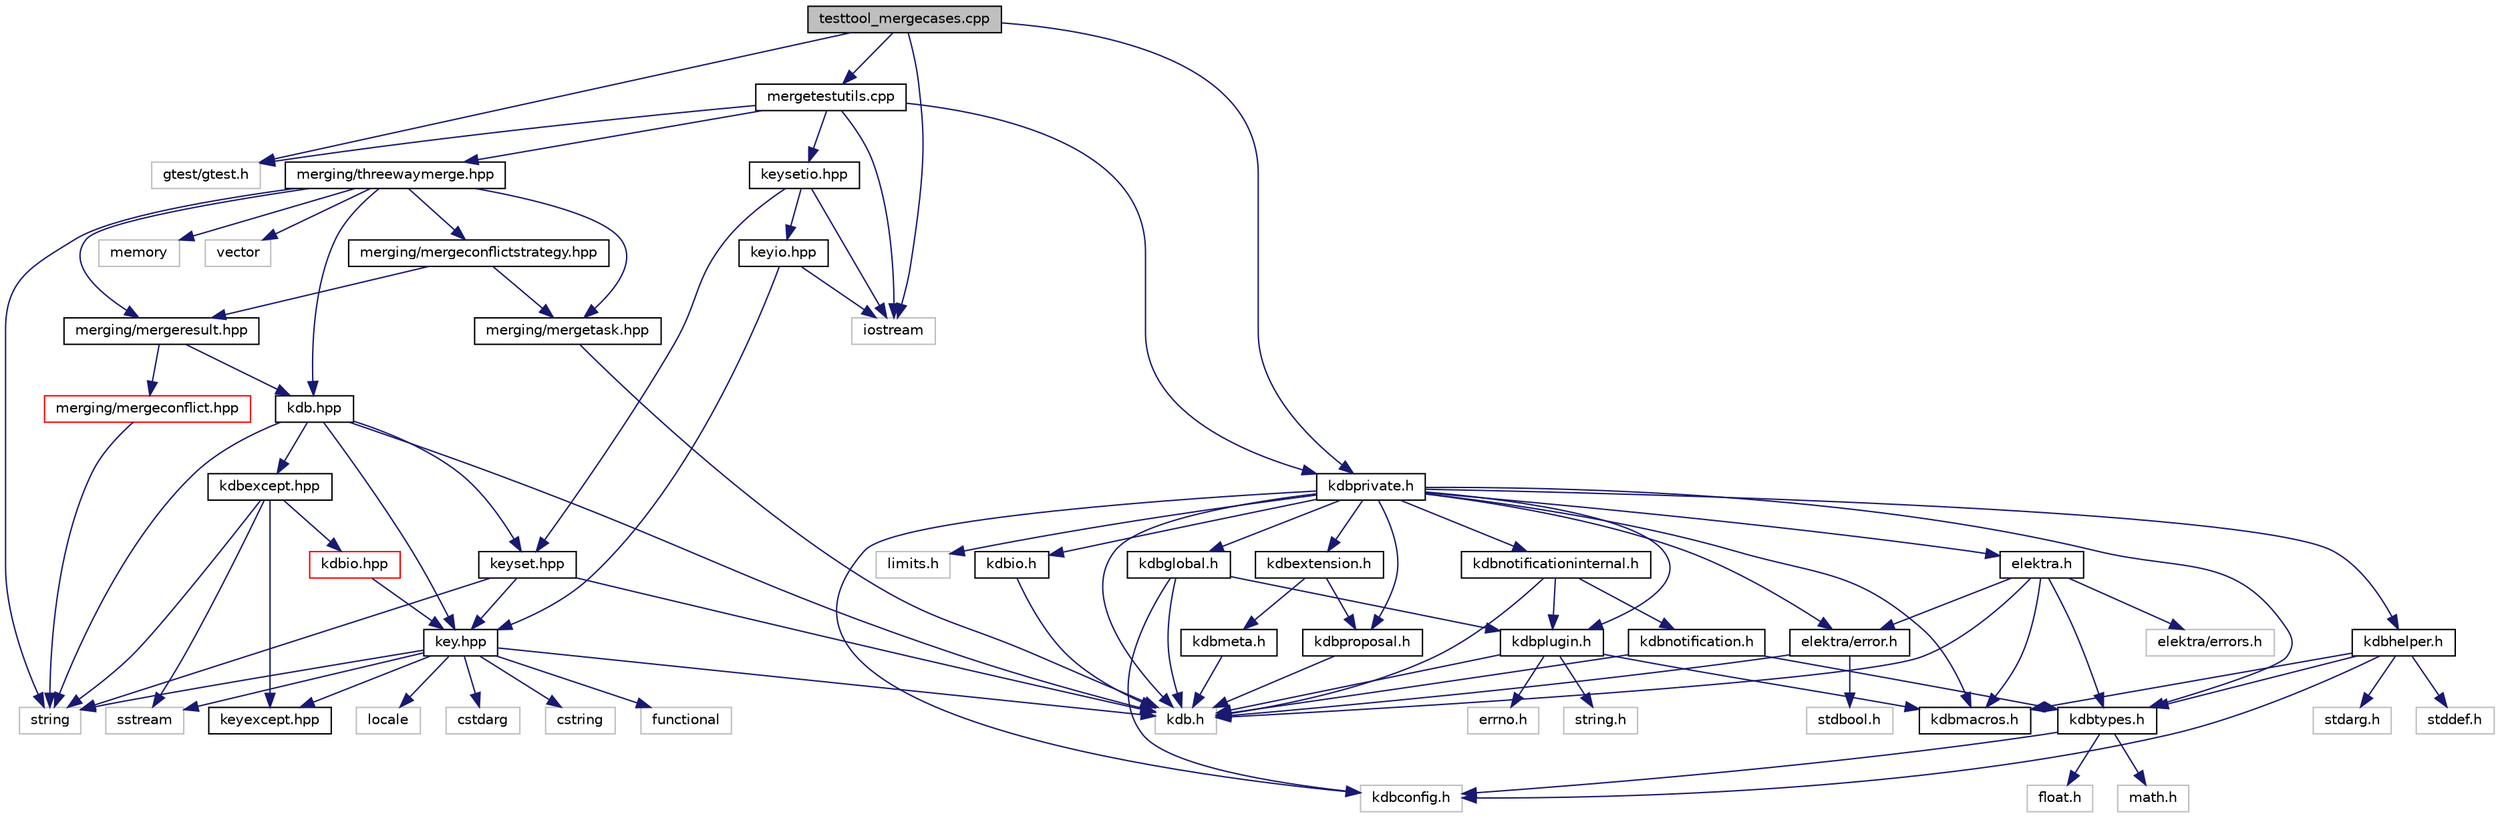 digraph "testtool_mergecases.cpp"
{
  edge [fontname="Helvetica",fontsize="10",labelfontname="Helvetica",labelfontsize="10"];
  node [fontname="Helvetica",fontsize="10",shape=record];
  Node0 [label="testtool_mergecases.cpp",height=0.2,width=0.4,color="black", fillcolor="grey75", style="filled", fontcolor="black"];
  Node0 -> Node1 [color="midnightblue",fontsize="10",style="solid"];
  Node1 [label="mergetestutils.cpp",height=0.2,width=0.4,color="black", fillcolor="white", style="filled",URL="$mergetestutils_8cpp.html",tooltip="Implements a helper class for merge related tests. "];
  Node1 -> Node2 [color="midnightblue",fontsize="10",style="solid"];
  Node2 [label="gtest/gtest.h",height=0.2,width=0.4,color="grey75", fillcolor="white", style="filled"];
  Node1 -> Node3 [color="midnightblue",fontsize="10",style="solid"];
  Node3 [label="iostream",height=0.2,width=0.4,color="grey75", fillcolor="white", style="filled"];
  Node1 -> Node4 [color="midnightblue",fontsize="10",style="solid"];
  Node4 [label="kdbprivate.h",height=0.2,width=0.4,color="black", fillcolor="white", style="filled",URL="$kdbprivate_8h.html",tooltip="Private declarations. "];
  Node4 -> Node5 [color="midnightblue",fontsize="10",style="solid"];
  Node5 [label="elektra.h",height=0.2,width=0.4,color="black", fillcolor="white", style="filled",URL="$elektra_8h.html",tooltip="Elektra High Level API. "];
  Node5 -> Node6 [color="midnightblue",fontsize="10",style="solid"];
  Node6 [label="elektra/error.h",height=0.2,width=0.4,color="black", fillcolor="white", style="filled",URL="$error_8h.html",tooltip="Elektra error. "];
  Node6 -> Node7 [color="midnightblue",fontsize="10",style="solid"];
  Node7 [label="kdb.h",height=0.2,width=0.4,color="grey75", fillcolor="white", style="filled"];
  Node6 -> Node8 [color="midnightblue",fontsize="10",style="solid"];
  Node8 [label="stdbool.h",height=0.2,width=0.4,color="grey75", fillcolor="white", style="filled"];
  Node5 -> Node9 [color="midnightblue",fontsize="10",style="solid"];
  Node9 [label="elektra/errors.h",height=0.2,width=0.4,color="grey75", fillcolor="white", style="filled"];
  Node5 -> Node7 [color="midnightblue",fontsize="10",style="solid"];
  Node5 -> Node10 [color="midnightblue",fontsize="10",style="solid"];
  Node10 [label="kdbmacros.h",height=0.2,width=0.4,color="black", fillcolor="white", style="filled",URL="$kdbmacros_8h.html",tooltip="Macros by Elektra. "];
  Node5 -> Node11 [color="midnightblue",fontsize="10",style="solid"];
  Node11 [label="kdbtypes.h",height=0.2,width=0.4,color="black", fillcolor="white", style="filled",URL="$kdbtypes_8h.html",tooltip="Elektra’s data types for C and C++11. "];
  Node11 -> Node12 [color="midnightblue",fontsize="10",style="solid"];
  Node12 [label="kdbconfig.h",height=0.2,width=0.4,color="grey75", fillcolor="white", style="filled"];
  Node11 -> Node13 [color="midnightblue",fontsize="10",style="solid"];
  Node13 [label="float.h",height=0.2,width=0.4,color="grey75", fillcolor="white", style="filled"];
  Node11 -> Node14 [color="midnightblue",fontsize="10",style="solid"];
  Node14 [label="math.h",height=0.2,width=0.4,color="grey75", fillcolor="white", style="filled"];
  Node4 -> Node6 [color="midnightblue",fontsize="10",style="solid"];
  Node4 -> Node7 [color="midnightblue",fontsize="10",style="solid"];
  Node4 -> Node12 [color="midnightblue",fontsize="10",style="solid"];
  Node4 -> Node15 [color="midnightblue",fontsize="10",style="solid"];
  Node15 [label="kdbextension.h",height=0.2,width=0.4,color="black", fillcolor="white", style="filled",URL="$kdbextension_8h.html",tooltip="Extension functionality. "];
  Node15 -> Node16 [color="midnightblue",fontsize="10",style="solid"];
  Node16 [label="kdbmeta.h",height=0.2,width=0.4,color="black", fillcolor="white", style="filled",URL="$kdbmeta_8h.html",tooltip="metadata functions "];
  Node16 -> Node7 [color="midnightblue",fontsize="10",style="solid"];
  Node15 -> Node17 [color="midnightblue",fontsize="10",style="solid"];
  Node17 [label="kdbproposal.h",height=0.2,width=0.4,color="black", fillcolor="white", style="filled",URL="$kdbproposal_8h.html",tooltip="Proposed declarations. "];
  Node17 -> Node7 [color="midnightblue",fontsize="10",style="solid"];
  Node4 -> Node18 [color="midnightblue",fontsize="10",style="solid"];
  Node18 [label="kdbhelper.h",height=0.2,width=0.4,color="black", fillcolor="white", style="filled",URL="$kdbhelper_8h.html",tooltip="Helper for memory management. "];
  Node18 -> Node12 [color="midnightblue",fontsize="10",style="solid"];
  Node18 -> Node10 [color="midnightblue",fontsize="10",style="solid"];
  Node18 -> Node11 [color="midnightblue",fontsize="10",style="solid"];
  Node18 -> Node19 [color="midnightblue",fontsize="10",style="solid"];
  Node19 [label="stdarg.h",height=0.2,width=0.4,color="grey75", fillcolor="white", style="filled"];
  Node18 -> Node20 [color="midnightblue",fontsize="10",style="solid"];
  Node20 [label="stddef.h",height=0.2,width=0.4,color="grey75", fillcolor="white", style="filled"];
  Node4 -> Node21 [color="midnightblue",fontsize="10",style="solid"];
  Node21 [label="kdbio.h",height=0.2,width=0.4,color="black", fillcolor="white", style="filled",URL="$kdbio_8h.html",tooltip="Elektra-I/O structures for I/O bindings, plugins and applications. "];
  Node21 -> Node7 [color="midnightblue",fontsize="10",style="solid"];
  Node4 -> Node10 [color="midnightblue",fontsize="10",style="solid"];
  Node4 -> Node22 [color="midnightblue",fontsize="10",style="solid"];
  Node22 [label="kdbnotificationinternal.h",height=0.2,width=0.4,color="black", fillcolor="white", style="filled",URL="$kdbnotificationinternal_8h.html",tooltip="Elektra-Notification structures and declarations for developing notification and transport plugins..."];
  Node22 -> Node7 [color="midnightblue",fontsize="10",style="solid"];
  Node22 -> Node23 [color="midnightblue",fontsize="10",style="solid"];
  Node23 [label="kdbnotification.h",height=0.2,width=0.4,color="black", fillcolor="white", style="filled",URL="$kdbnotification_8h.html",tooltip="Elektra-Notification structures and declarations for application developers. "];
  Node23 -> Node7 [color="midnightblue",fontsize="10",style="solid"];
  Node23 -> Node11 [color="midnightblue",fontsize="10",style="solid"];
  Node22 -> Node24 [color="midnightblue",fontsize="10",style="solid"];
  Node24 [label="kdbplugin.h",height=0.2,width=0.4,color="black", fillcolor="white", style="filled",URL="$kdbplugin_8h.html",tooltip="Methods for plugin programing. "];
  Node24 -> Node7 [color="midnightblue",fontsize="10",style="solid"];
  Node24 -> Node25 [color="midnightblue",fontsize="10",style="solid"];
  Node25 [label="errno.h",height=0.2,width=0.4,color="grey75", fillcolor="white", style="filled"];
  Node24 -> Node10 [color="midnightblue",fontsize="10",style="solid"];
  Node24 -> Node26 [color="midnightblue",fontsize="10",style="solid"];
  Node26 [label="string.h",height=0.2,width=0.4,color="grey75", fillcolor="white", style="filled"];
  Node4 -> Node24 [color="midnightblue",fontsize="10",style="solid"];
  Node4 -> Node17 [color="midnightblue",fontsize="10",style="solid"];
  Node4 -> Node11 [color="midnightblue",fontsize="10",style="solid"];
  Node4 -> Node27 [color="midnightblue",fontsize="10",style="solid"];
  Node27 [label="kdbglobal.h",height=0.2,width=0.4,color="black", fillcolor="white", style="filled",URL="$kdbglobal_8h.html",tooltip="Defines for global plugins. "];
  Node27 -> Node7 [color="midnightblue",fontsize="10",style="solid"];
  Node27 -> Node12 [color="midnightblue",fontsize="10",style="solid"];
  Node27 -> Node24 [color="midnightblue",fontsize="10",style="solid"];
  Node4 -> Node28 [color="midnightblue",fontsize="10",style="solid"];
  Node28 [label="limits.h",height=0.2,width=0.4,color="grey75", fillcolor="white", style="filled"];
  Node1 -> Node29 [color="midnightblue",fontsize="10",style="solid"];
  Node29 [label="keysetio.hpp",height=0.2,width=0.4,color="black", fillcolor="white", style="filled",URL="$keysetio_8hpp.html"];
  Node29 -> Node3 [color="midnightblue",fontsize="10",style="solid"];
  Node29 -> Node30 [color="midnightblue",fontsize="10",style="solid"];
  Node30 [label="keyio.hpp",height=0.2,width=0.4,color="black", fillcolor="white", style="filled",URL="$keyio_8hpp.html"];
  Node30 -> Node31 [color="midnightblue",fontsize="10",style="solid"];
  Node31 [label="key.hpp",height=0.2,width=0.4,color="black", fillcolor="white", style="filled",URL="$key_8hpp.html"];
  Node31 -> Node32 [color="midnightblue",fontsize="10",style="solid"];
  Node32 [label="cstdarg",height=0.2,width=0.4,color="grey75", fillcolor="white", style="filled"];
  Node31 -> Node33 [color="midnightblue",fontsize="10",style="solid"];
  Node33 [label="cstring",height=0.2,width=0.4,color="grey75", fillcolor="white", style="filled"];
  Node31 -> Node34 [color="midnightblue",fontsize="10",style="solid"];
  Node34 [label="functional",height=0.2,width=0.4,color="grey75", fillcolor="white", style="filled"];
  Node31 -> Node35 [color="midnightblue",fontsize="10",style="solid"];
  Node35 [label="locale",height=0.2,width=0.4,color="grey75", fillcolor="white", style="filled"];
  Node31 -> Node36 [color="midnightblue",fontsize="10",style="solid"];
  Node36 [label="sstream",height=0.2,width=0.4,color="grey75", fillcolor="white", style="filled"];
  Node31 -> Node37 [color="midnightblue",fontsize="10",style="solid"];
  Node37 [label="string",height=0.2,width=0.4,color="grey75", fillcolor="white", style="filled"];
  Node31 -> Node38 [color="midnightblue",fontsize="10",style="solid"];
  Node38 [label="keyexcept.hpp",height=0.2,width=0.4,color="black", fillcolor="white", style="filled",URL="$keyexcept_8hpp.html"];
  Node31 -> Node7 [color="midnightblue",fontsize="10",style="solid"];
  Node30 -> Node3 [color="midnightblue",fontsize="10",style="solid"];
  Node29 -> Node39 [color="midnightblue",fontsize="10",style="solid"];
  Node39 [label="keyset.hpp",height=0.2,width=0.4,color="black", fillcolor="white", style="filled",URL="$keyset_8hpp.html"];
  Node39 -> Node37 [color="midnightblue",fontsize="10",style="solid"];
  Node39 -> Node31 [color="midnightblue",fontsize="10",style="solid"];
  Node39 -> Node7 [color="midnightblue",fontsize="10",style="solid"];
  Node1 -> Node40 [color="midnightblue",fontsize="10",style="solid"];
  Node40 [label="merging/threewaymerge.hpp",height=0.2,width=0.4,color="black", fillcolor="white", style="filled",URL="$threewaymerge_8hpp.html",tooltip="Implements a way to build and deal with a backend. "];
  Node40 -> Node41 [color="midnightblue",fontsize="10",style="solid"];
  Node41 [label="kdb.hpp",height=0.2,width=0.4,color="black", fillcolor="white", style="filled",URL="$kdb_8hpp.html"];
  Node41 -> Node37 [color="midnightblue",fontsize="10",style="solid"];
  Node41 -> Node42 [color="midnightblue",fontsize="10",style="solid"];
  Node42 [label="kdbexcept.hpp",height=0.2,width=0.4,color="black", fillcolor="white", style="filled",URL="$kdbexcept_8hpp.html"];
  Node42 -> Node38 [color="midnightblue",fontsize="10",style="solid"];
  Node42 -> Node36 [color="midnightblue",fontsize="10",style="solid"];
  Node42 -> Node37 [color="midnightblue",fontsize="10",style="solid"];
  Node42 -> Node43 [color="midnightblue",fontsize="10",style="solid"];
  Node43 [label="kdbio.hpp",height=0.2,width=0.4,color="red", fillcolor="white", style="filled",URL="$kdbio_8hpp.html"];
  Node43 -> Node31 [color="midnightblue",fontsize="10",style="solid"];
  Node41 -> Node31 [color="midnightblue",fontsize="10",style="solid"];
  Node41 -> Node39 [color="midnightblue",fontsize="10",style="solid"];
  Node41 -> Node7 [color="midnightblue",fontsize="10",style="solid"];
  Node40 -> Node46 [color="midnightblue",fontsize="10",style="solid"];
  Node46 [label="memory",height=0.2,width=0.4,color="grey75", fillcolor="white", style="filled"];
  Node40 -> Node47 [color="midnightblue",fontsize="10",style="solid"];
  Node47 [label="merging/mergeconflictstrategy.hpp",height=0.2,width=0.4,color="black", fillcolor="white", style="filled",URL="$mergeconflictstrategy_8hpp.html",tooltip="Interface for a MergeConflictStrategy. "];
  Node47 -> Node48 [color="midnightblue",fontsize="10",style="solid"];
  Node48 [label="merging/mergeresult.hpp",height=0.2,width=0.4,color="black", fillcolor="white", style="filled",URL="$mergeresult_8hpp.html",tooltip="Class modelling the result of a three way merge. "];
  Node48 -> Node41 [color="midnightblue",fontsize="10",style="solid"];
  Node48 -> Node49 [color="midnightblue",fontsize="10",style="solid"];
  Node49 [label="merging/mergeconflict.hpp",height=0.2,width=0.4,color="red", fillcolor="white", style="filled",URL="$mergeconflict_8hpp.html",tooltip="Models a merge conflict. "];
  Node49 -> Node37 [color="midnightblue",fontsize="10",style="solid"];
  Node47 -> Node52 [color="midnightblue",fontsize="10",style="solid"];
  Node52 [label="merging/mergetask.hpp",height=0.2,width=0.4,color="black", fillcolor="white", style="filled",URL="$mergetask_8hpp.html",tooltip="Models a merge task. "];
  Node52 -> Node7 [color="midnightblue",fontsize="10",style="solid"];
  Node40 -> Node48 [color="midnightblue",fontsize="10",style="solid"];
  Node40 -> Node52 [color="midnightblue",fontsize="10",style="solid"];
  Node40 -> Node37 [color="midnightblue",fontsize="10",style="solid"];
  Node40 -> Node53 [color="midnightblue",fontsize="10",style="solid"];
  Node53 [label="vector",height=0.2,width=0.4,color="grey75", fillcolor="white", style="filled"];
  Node0 -> Node2 [color="midnightblue",fontsize="10",style="solid"];
  Node0 -> Node3 [color="midnightblue",fontsize="10",style="solid"];
  Node0 -> Node4 [color="midnightblue",fontsize="10",style="solid"];
}
